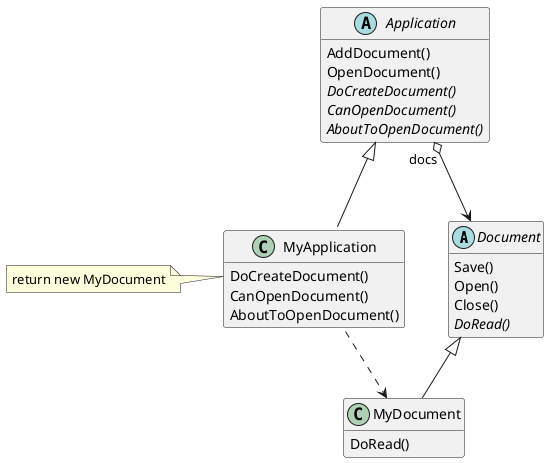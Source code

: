 @startuml
hide empty members

abstract class Document {
  Save()
  Open()
  Close()
  {abstract} DoRead()
}

abstract class Application {
  AddDocument()
  OpenDocument()
  {abstract} DoCreateDocument()
  {abstract} CanOpenDocument()
  {abstract} AboutToOpenDocument()
}

class MyDocument extends Document {
  DoRead()
}
class MyApplication extends Application {
  DoCreateDocument()
  CanOpenDocument()
  AboutToOpenDocument()
}
note as NewDocumentNote
return new MyDocument
end note
MyApplication::DoCreateDocument -l- NewDocumentNote

MyApplication ..> MyDocument
Application "docs" o--> Document : \t\t
@enduml
